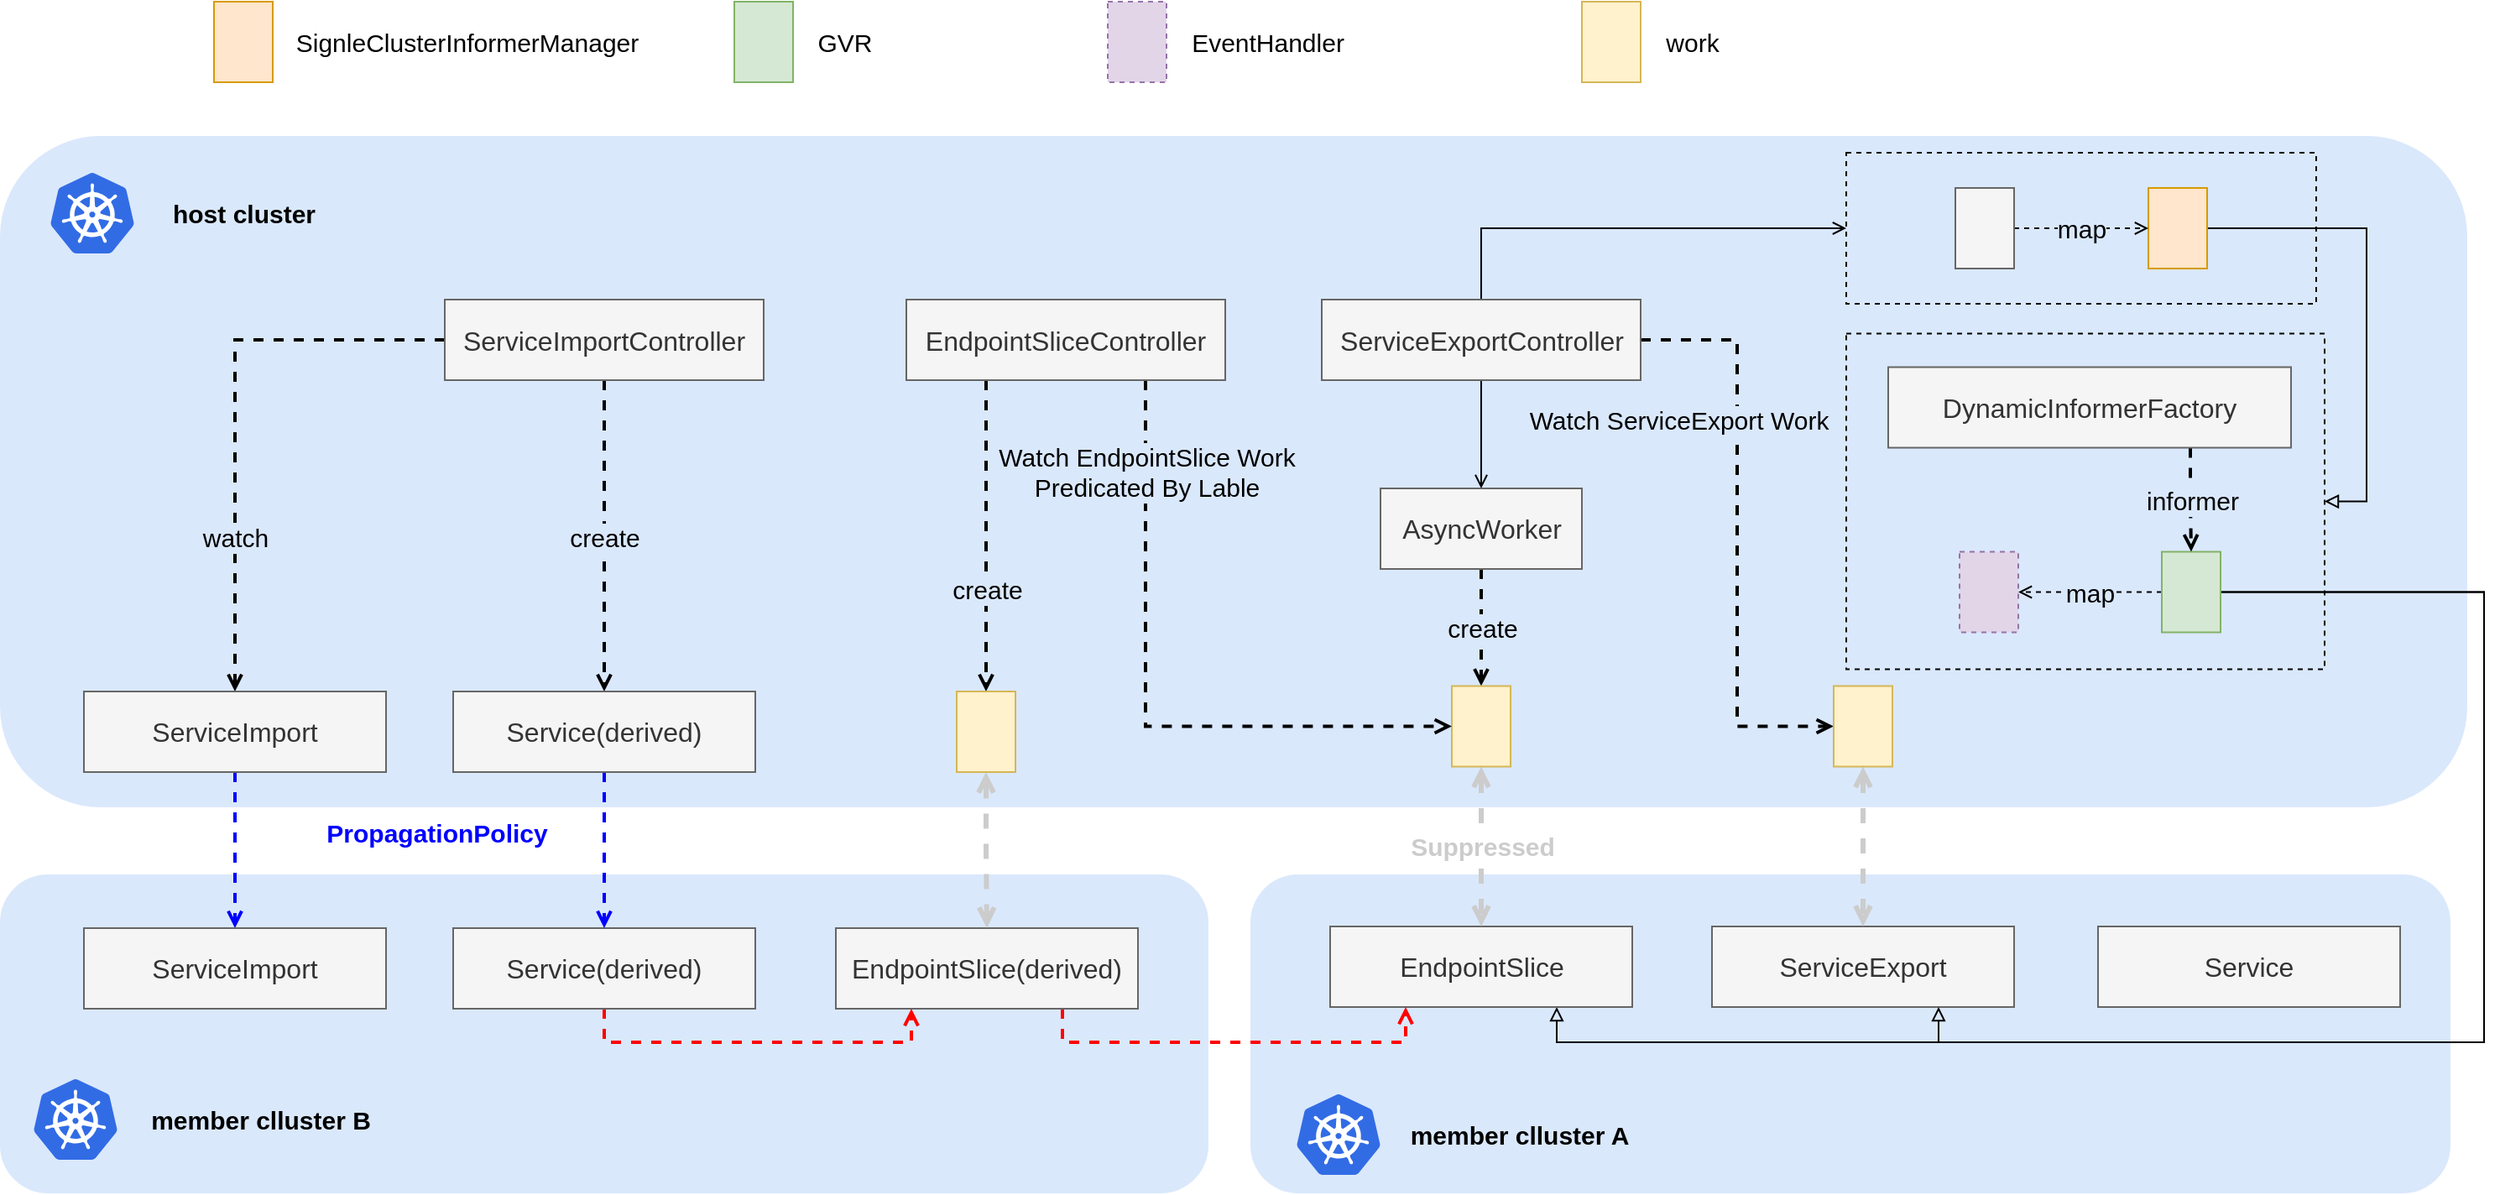 <mxfile version="21.0.6" type="device" pages="3"><diagram id="itN0fbkcFp6HoMirj9sT" name="第 1 页"><mxGraphModel dx="2795" dy="1336" grid="1" gridSize="10" guides="1" tooltips="1" connect="1" arrows="1" fold="1" page="1" pageScale="1" pageWidth="827" pageHeight="1169" math="0" shadow="0"><root><mxCell id="0"/><mxCell id="1" parent="0"/><mxCell id="tKoxaDnk3DRDEVl7lysq-1" value="" style="rounded=1;whiteSpace=wrap;html=1;fontSize=16;fillColor=#DAE8FC;strokeColor=none;" parent="1" vertex="1"><mxGeometry x="-700" y="190" width="1470" height="400" as="geometry"/></mxCell><mxCell id="tKoxaDnk3DRDEVl7lysq-65" value="Watch ServiceExport Work" style="edgeStyle=orthogonalEdgeStyle;rounded=0;orthogonalLoop=1;jettySize=auto;html=1;exitX=1;exitY=0.5;exitDx=0;exitDy=0;entryX=0;entryY=0.5;entryDx=0;entryDy=0;dashed=1;labelBackgroundColor=#DAE8FC;strokeWidth=2;fontSize=15;fontColor=default;startArrow=none;startFill=0;endArrow=open;endFill=0;" parent="1" source="tKoxaDnk3DRDEVl7lysq-5" target="tKoxaDnk3DRDEVl7lysq-6" edge="1"><mxGeometry x="-0.386" y="-35" relative="1" as="geometry"><mxPoint y="-1" as="offset"/></mxGeometry></mxCell><mxCell id="tKoxaDnk3DRDEVl7lysq-97" style="edgeStyle=orthogonalEdgeStyle;rounded=0;orthogonalLoop=1;jettySize=auto;html=1;exitX=0.5;exitY=1;exitDx=0;exitDy=0;entryX=0.5;entryY=0;entryDx=0;entryDy=0;labelBackgroundColor=#DAE8FC;strokeColor=#000000;strokeWidth=1;fontSize=15;fontColor=default;startArrow=none;startFill=0;endArrow=open;endFill=0;" parent="1" source="tKoxaDnk3DRDEVl7lysq-5" target="tKoxaDnk3DRDEVl7lysq-43" edge="1"><mxGeometry relative="1" as="geometry"/></mxCell><mxCell id="tKoxaDnk3DRDEVl7lysq-107" style="edgeStyle=orthogonalEdgeStyle;rounded=0;orthogonalLoop=1;jettySize=auto;html=1;exitX=0.5;exitY=0;exitDx=0;exitDy=0;entryX=0;entryY=0.5;entryDx=0;entryDy=0;labelBackgroundColor=#DAE8FC;strokeColor=#000000;strokeWidth=1;fontSize=15;fontColor=default;startArrow=none;startFill=0;endArrow=open;endFill=0;" parent="1" source="tKoxaDnk3DRDEVl7lysq-5" target="tKoxaDnk3DRDEVl7lysq-19" edge="1"><mxGeometry relative="1" as="geometry"/></mxCell><mxCell id="tKoxaDnk3DRDEVl7lysq-5" value="ServiceExportController" style="rounded=0;whiteSpace=wrap;html=1;fontSize=16;fillColor=#f5f5f5;fontColor=#333333;strokeColor=#666666;" parent="1" vertex="1"><mxGeometry x="87.5" y="287.5" width="190" height="48" as="geometry"/></mxCell><mxCell id="tKoxaDnk3DRDEVl7lysq-10" value="" style="rounded=1;whiteSpace=wrap;html=1;fontSize=16;fillColor=#DAE8FC;strokeColor=none;" parent="1" vertex="1"><mxGeometry x="45" y="630" width="715" height="190" as="geometry"/></mxCell><mxCell id="tKoxaDnk3DRDEVl7lysq-11" value="ServiceExport" style="rounded=0;whiteSpace=wrap;html=1;fontSize=16;fillColor=#f5f5f5;fontColor=#333333;strokeColor=#666666;" parent="1" vertex="1"><mxGeometry x="320" y="661" width="180" height="48" as="geometry"/></mxCell><mxCell id="tKoxaDnk3DRDEVl7lysq-15" value="" style="rounded=0;whiteSpace=wrap;html=1;fontSize=16;fillColor=#ffe6cc;strokeColor=#d79b00;" parent="1" vertex="1"><mxGeometry x="-572.5" y="110" width="35" height="48" as="geometry"/></mxCell><mxCell id="tKoxaDnk3DRDEVl7lysq-16" value="SignleClusterInformerManager" style="text;html=1;align=center;verticalAlign=middle;resizable=0;points=[];autosize=1;strokeColor=none;fillColor=none;fontSize=15;" parent="1" vertex="1"><mxGeometry x="-537.5" y="119" width="230" height="30" as="geometry"/></mxCell><mxCell id="tKoxaDnk3DRDEVl7lysq-19" value="" style="rounded=0;whiteSpace=wrap;html=1;fontSize=16;fillColor=none;dashed=1;" parent="1" vertex="1"><mxGeometry x="400" y="200" width="280" height="90" as="geometry"/></mxCell><mxCell id="tKoxaDnk3DRDEVl7lysq-29" value="" style="rounded=0;whiteSpace=wrap;html=1;fontSize=16;fillColor=#d5e8d4;strokeColor=#82b366;" parent="1" vertex="1"><mxGeometry x="-262.5" y="110" width="35" height="48" as="geometry"/></mxCell><mxCell id="tKoxaDnk3DRDEVl7lysq-30" value="GVR" style="text;html=1;align=center;verticalAlign=middle;resizable=0;points=[];autosize=1;strokeColor=none;fillColor=none;fontSize=15;" parent="1" vertex="1"><mxGeometry x="-227.5" y="119" width="60" height="30" as="geometry"/></mxCell><mxCell id="tKoxaDnk3DRDEVl7lysq-32" value="" style="rounded=0;whiteSpace=wrap;html=1;fontSize=16;fillColor=none;dashed=1;" parent="1" vertex="1"><mxGeometry x="400" y="307.75" width="285" height="200" as="geometry"/></mxCell><mxCell id="tKoxaDnk3DRDEVl7lysq-33" value="" style="rounded=0;whiteSpace=wrap;html=1;fontSize=16;fillColor=#e1d5e7;strokeColor=#9673a6;dashed=1;" parent="1" vertex="1"><mxGeometry x="467.5" y="437.75" width="35" height="48" as="geometry"/></mxCell><mxCell id="tKoxaDnk3DRDEVl7lysq-105" value="map" style="edgeStyle=orthogonalEdgeStyle;rounded=0;orthogonalLoop=1;jettySize=auto;html=1;exitX=0;exitY=0.5;exitDx=0;exitDy=0;entryX=1;entryY=0.5;entryDx=0;entryDy=0;labelBackgroundColor=#DAE8FC;strokeColor=#000000;strokeWidth=1;fontSize=15;fontColor=default;startArrow=none;startFill=0;endArrow=open;endFill=0;dashed=1;" parent="1" source="tKoxaDnk3DRDEVl7lysq-31" target="tKoxaDnk3DRDEVl7lysq-33" edge="1"><mxGeometry relative="1" as="geometry"/></mxCell><mxCell id="tKoxaDnk3DRDEVl7lysq-124" style="edgeStyle=orthogonalEdgeStyle;rounded=0;orthogonalLoop=1;jettySize=auto;html=1;exitX=1;exitY=0.5;exitDx=0;exitDy=0;labelBackgroundColor=#DAE8FC;strokeColor=#000000;strokeWidth=1;fontSize=15;fontColor=#0000FF;startArrow=none;startFill=0;endArrow=block;endFill=0;entryX=0.75;entryY=1;entryDx=0;entryDy=0;" parent="1" source="tKoxaDnk3DRDEVl7lysq-31" target="tKoxaDnk3DRDEVl7lysq-11" edge="1"><mxGeometry relative="1" as="geometry"><mxPoint x="540" y="830" as="targetPoint"/><Array as="points"><mxPoint x="780" y="462"/><mxPoint x="780" y="730"/><mxPoint x="455" y="730"/></Array></mxGeometry></mxCell><mxCell id="tKoxaDnk3DRDEVl7lysq-125" style="edgeStyle=orthogonalEdgeStyle;rounded=0;orthogonalLoop=1;jettySize=auto;html=1;exitX=1;exitY=0.5;exitDx=0;exitDy=0;entryX=0.75;entryY=1;entryDx=0;entryDy=0;labelBackgroundColor=#DAE8FC;strokeColor=#000000;strokeWidth=1;fontSize=15;fontColor=#0000FF;startArrow=none;startFill=0;endArrow=block;endFill=0;" parent="1" source="tKoxaDnk3DRDEVl7lysq-31" target="tKoxaDnk3DRDEVl7lysq-39" edge="1"><mxGeometry relative="1" as="geometry"><Array as="points"><mxPoint x="780" y="462"/><mxPoint x="780" y="730"/><mxPoint x="228" y="730"/></Array></mxGeometry></mxCell><mxCell id="tKoxaDnk3DRDEVl7lysq-31" value="" style="rounded=0;whiteSpace=wrap;html=1;fontSize=16;fillColor=#d5e8d4;strokeColor=#82b366;" parent="1" vertex="1"><mxGeometry x="588" y="437.75" width="35" height="48" as="geometry"/></mxCell><mxCell id="tKoxaDnk3DRDEVl7lysq-34" value="" style="rounded=0;whiteSpace=wrap;html=1;fontSize=16;fillColor=#e1d5e7;strokeColor=#9673a6;dashed=1;" parent="1" vertex="1"><mxGeometry x="-40" y="110" width="35" height="48" as="geometry"/></mxCell><mxCell id="tKoxaDnk3DRDEVl7lysq-35" value="EventHandler" style="text;html=1;align=center;verticalAlign=middle;resizable=0;points=[];autosize=1;strokeColor=none;fillColor=none;fontSize=15;" parent="1" vertex="1"><mxGeometry y="119" width="110" height="30" as="geometry"/></mxCell><mxCell id="tKoxaDnk3DRDEVl7lysq-103" style="edgeStyle=orthogonalEdgeStyle;rounded=0;orthogonalLoop=1;jettySize=auto;html=1;exitX=1;exitY=0.5;exitDx=0;exitDy=0;entryX=1;entryY=0.5;entryDx=0;entryDy=0;labelBackgroundColor=#DAE8FC;strokeColor=#000000;strokeWidth=1;fontSize=15;fontColor=default;startArrow=none;startFill=0;endArrow=block;endFill=0;" parent="1" source="tKoxaDnk3DRDEVl7lysq-14" target="tKoxaDnk3DRDEVl7lysq-32" edge="1"><mxGeometry relative="1" as="geometry"><Array as="points"><mxPoint x="710" y="244.75"/><mxPoint x="710" y="407.75"/></Array></mxGeometry></mxCell><mxCell id="tKoxaDnk3DRDEVl7lysq-14" value="" style="rounded=0;whiteSpace=wrap;html=1;fontSize=16;fillColor=#ffe6cc;strokeColor=#d79b00;" parent="1" vertex="1"><mxGeometry x="580" y="221" width="35" height="48" as="geometry"/></mxCell><mxCell id="tKoxaDnk3DRDEVl7lysq-18" value="map" style="edgeStyle=orthogonalEdgeStyle;rounded=0;orthogonalLoop=1;jettySize=auto;html=1;exitX=1;exitY=0.5;exitDx=0;exitDy=0;entryX=0;entryY=0.5;entryDx=0;entryDy=0;labelBackgroundColor=#DAE8FC;fontSize=15;endArrow=open;endFill=0;dashed=1;" parent="1" source="tKoxaDnk3DRDEVl7lysq-17" target="tKoxaDnk3DRDEVl7lysq-14" edge="1"><mxGeometry relative="1" as="geometry"/></mxCell><mxCell id="tKoxaDnk3DRDEVl7lysq-17" value="" style="rounded=0;whiteSpace=wrap;html=1;fontSize=16;fillColor=#f5f5f5;strokeColor=#666666;fontColor=#333333;" parent="1" vertex="1"><mxGeometry x="465" y="221" width="35" height="48" as="geometry"/></mxCell><mxCell id="tKoxaDnk3DRDEVl7lysq-39" value="EndpointSlice" style="rounded=0;whiteSpace=wrap;html=1;fontSize=16;fillColor=#f5f5f5;fontColor=#333333;strokeColor=#666666;" parent="1" vertex="1"><mxGeometry x="92.5" y="661" width="180" height="48" as="geometry"/></mxCell><mxCell id="tKoxaDnk3DRDEVl7lysq-58" value="create" style="edgeStyle=orthogonalEdgeStyle;rounded=0;orthogonalLoop=1;jettySize=auto;html=1;exitX=0.5;exitY=1;exitDx=0;exitDy=0;entryX=0.5;entryY=0;entryDx=0;entryDy=0;labelBackgroundColor=#DAE8FC;strokeWidth=2;fontSize=15;startArrow=none;startFill=0;endArrow=open;endFill=0;dashed=1;" parent="1" source="tKoxaDnk3DRDEVl7lysq-43" target="tKoxaDnk3DRDEVl7lysq-56" edge="1"><mxGeometry relative="1" as="geometry"/></mxCell><mxCell id="tKoxaDnk3DRDEVl7lysq-47" value="" style="rounded=0;whiteSpace=wrap;html=1;fontSize=16;fillColor=#fff2cc;strokeColor=#d6b656;" parent="1" vertex="1"><mxGeometry x="242.5" y="110" width="35" height="48" as="geometry"/></mxCell><mxCell id="tKoxaDnk3DRDEVl7lysq-48" value="work" style="text;html=1;align=center;verticalAlign=middle;resizable=0;points=[];autosize=1;strokeColor=none;fillColor=none;fontSize=15;" parent="1" vertex="1"><mxGeometry x="277.5" y="119" width="60" height="30" as="geometry"/></mxCell><mxCell id="tKoxaDnk3DRDEVl7lysq-55" style="edgeStyle=orthogonalEdgeStyle;rounded=0;orthogonalLoop=1;jettySize=auto;html=1;exitX=0.5;exitY=1;exitDx=0;exitDy=0;entryX=0.5;entryY=0;entryDx=0;entryDy=0;labelBackgroundColor=#DAE8FC;strokeWidth=3;fontSize=15;endArrow=open;endFill=0;startArrow=open;startFill=0;dashed=1;fillColor=#f5f5f5;strokeColor=#CCCCCC;" parent="1" source="tKoxaDnk3DRDEVl7lysq-6" target="tKoxaDnk3DRDEVl7lysq-11" edge="1"><mxGeometry relative="1" as="geometry"/></mxCell><mxCell id="tKoxaDnk3DRDEVl7lysq-57" value="Suppressed" style="edgeStyle=orthogonalEdgeStyle;rounded=0;orthogonalLoop=1;jettySize=auto;html=1;exitX=0.5;exitY=1;exitDx=0;exitDy=0;entryX=0.5;entryY=0;entryDx=0;entryDy=0;dashed=1;labelBackgroundColor=default;strokeWidth=3;fontSize=15;startArrow=open;startFill=0;endArrow=open;endFill=0;fontStyle=1;fillColor=#f5f5f5;strokeColor=#CCCCCC;fontColor=#CCCCCC;" parent="1" source="tKoxaDnk3DRDEVl7lysq-56" target="tKoxaDnk3DRDEVl7lysq-39" edge="1"><mxGeometry relative="1" as="geometry"/></mxCell><mxCell id="tKoxaDnk3DRDEVl7lysq-56" value="" style="rounded=0;whiteSpace=wrap;html=1;fontSize=16;fillColor=#fff2cc;strokeColor=#d6b656;" parent="1" vertex="1"><mxGeometry x="165" y="517.75" width="35" height="48" as="geometry"/></mxCell><mxCell id="tKoxaDnk3DRDEVl7lysq-102" value="informer" style="edgeStyle=orthogonalEdgeStyle;rounded=0;orthogonalLoop=1;jettySize=auto;html=1;exitX=0.75;exitY=1;exitDx=0;exitDy=0;entryX=0.5;entryY=0;entryDx=0;entryDy=0;labelBackgroundColor=#DAE8FC;strokeColor=#000000;strokeWidth=2;fontSize=15;fontColor=default;startArrow=none;startFill=0;endArrow=open;endFill=0;dashed=1;" parent="1" source="tKoxaDnk3DRDEVl7lysq-71" target="tKoxaDnk3DRDEVl7lysq-31" edge="1"><mxGeometry relative="1" as="geometry"/></mxCell><mxCell id="tKoxaDnk3DRDEVl7lysq-71" value="DynamicInformerFactory" style="rounded=0;whiteSpace=wrap;html=1;fontSize=16;fontColor=#333333;fillColor=#f5f5f5;strokeColor=#666666;" parent="1" vertex="1"><mxGeometry x="425" y="327.75" width="240" height="48" as="geometry"/></mxCell><mxCell id="tKoxaDnk3DRDEVl7lysq-83" value="create" style="edgeStyle=orthogonalEdgeStyle;rounded=0;orthogonalLoop=1;jettySize=auto;html=1;exitX=0.25;exitY=1;exitDx=0;exitDy=0;entryX=0.5;entryY=0;entryDx=0;entryDy=0;dashed=1;labelBackgroundColor=#DAE8FC;strokeColor=#000000;strokeWidth=2;fontSize=15;fontColor=default;startArrow=none;startFill=0;endArrow=open;endFill=0;" parent="1" source="tKoxaDnk3DRDEVl7lysq-75" target="tKoxaDnk3DRDEVl7lysq-82" edge="1"><mxGeometry x="0.327" relative="1" as="geometry"><mxPoint y="1" as="offset"/></mxGeometry></mxCell><mxCell id="tKoxaDnk3DRDEVl7lysq-96" value="Watch EndpointSlice Work&lt;br&gt;Predicated By Lable" style="edgeStyle=orthogonalEdgeStyle;rounded=0;orthogonalLoop=1;jettySize=auto;html=1;exitX=0.75;exitY=1;exitDx=0;exitDy=0;entryX=0;entryY=0.5;entryDx=0;entryDy=0;labelBackgroundColor=#DAE8FC;strokeColor=#000000;strokeWidth=2;fontSize=15;fontColor=default;startArrow=none;startFill=0;endArrow=open;endFill=0;dashed=1;" parent="1" source="tKoxaDnk3DRDEVl7lysq-75" target="tKoxaDnk3DRDEVl7lysq-56" edge="1"><mxGeometry x="-0.72" relative="1" as="geometry"><mxPoint as="offset"/></mxGeometry></mxCell><mxCell id="tKoxaDnk3DRDEVl7lysq-75" value="EndpointSliceController" style="rounded=0;whiteSpace=wrap;html=1;fontSize=16;fillColor=#f5f5f5;fontColor=#333333;strokeColor=#666666;" parent="1" vertex="1"><mxGeometry x="-160" y="287.5" width="190" height="48" as="geometry"/></mxCell><mxCell id="tKoxaDnk3DRDEVl7lysq-6" value="" style="rounded=0;whiteSpace=wrap;html=1;fontSize=16;fillColor=#fff2cc;strokeColor=#d6b656;" parent="1" vertex="1"><mxGeometry x="392.5" y="517.75" width="35" height="48" as="geometry"/></mxCell><mxCell id="tKoxaDnk3DRDEVl7lysq-77" value="" style="rounded=1;whiteSpace=wrap;html=1;fontSize=16;fillColor=#DAE8FC;strokeColor=none;" parent="1" vertex="1"><mxGeometry x="-700" y="630" width="720" height="190" as="geometry"/></mxCell><mxCell id="tKoxaDnk3DRDEVl7lysq-123" style="edgeStyle=orthogonalEdgeStyle;rounded=0;orthogonalLoop=1;jettySize=auto;html=1;exitX=0.75;exitY=1;exitDx=0;exitDy=0;entryX=0.25;entryY=1;entryDx=0;entryDy=0;dashed=1;labelBackgroundColor=#DAE8FC;strokeColor=#FF0000;strokeWidth=2;fontSize=15;fontColor=#0000FF;startArrow=none;startFill=0;endArrow=open;endFill=0;" parent="1" source="tKoxaDnk3DRDEVl7lysq-78" target="tKoxaDnk3DRDEVl7lysq-39" edge="1"><mxGeometry relative="1" as="geometry"><Array as="points"><mxPoint x="-67" y="730"/><mxPoint x="137" y="730"/></Array></mxGeometry></mxCell><mxCell id="tKoxaDnk3DRDEVl7lysq-78" value="EndpointSlice(derived)" style="rounded=0;whiteSpace=wrap;html=1;fontSize=16;fillColor=#f5f5f5;fontColor=#333333;strokeColor=#666666;" parent="1" vertex="1"><mxGeometry x="-202" y="662" width="180" height="48" as="geometry"/></mxCell><mxCell id="tKoxaDnk3DRDEVl7lysq-81" value="create" style="edgeStyle=orthogonalEdgeStyle;rounded=0;orthogonalLoop=1;jettySize=auto;html=1;exitX=0.5;exitY=1;exitDx=0;exitDy=0;entryX=0.5;entryY=0;entryDx=0;entryDy=0;dashed=1;labelBackgroundColor=#DAE8FC;strokeColor=#000000;strokeWidth=2;fontSize=15;fontColor=default;startArrow=none;startFill=0;endArrow=open;endFill=0;" parent="1" source="tKoxaDnk3DRDEVl7lysq-79" target="tKoxaDnk3DRDEVl7lysq-115" edge="1"><mxGeometry relative="1" as="geometry"><mxPoint x="-300.0" y="516.5" as="targetPoint"/></mxGeometry></mxCell><mxCell id="tKoxaDnk3DRDEVl7lysq-109" value="watch" style="edgeStyle=orthogonalEdgeStyle;rounded=0;orthogonalLoop=1;jettySize=auto;html=1;exitX=0;exitY=0.5;exitDx=0;exitDy=0;entryX=0.5;entryY=0;entryDx=0;entryDy=0;labelBackgroundColor=#DAE8FC;strokeColor=#000000;strokeWidth=2;fontSize=15;fontColor=default;startArrow=none;startFill=0;endArrow=open;endFill=0;dashed=1;" parent="1" source="tKoxaDnk3DRDEVl7lysq-79" target="tKoxaDnk3DRDEVl7lysq-108" edge="1"><mxGeometry x="0.455" relative="1" as="geometry"><mxPoint y="-1" as="offset"/></mxGeometry></mxCell><mxCell id="tKoxaDnk3DRDEVl7lysq-79" value="ServiceImportController" style="rounded=0;whiteSpace=wrap;html=1;fontSize=16;fillColor=#f5f5f5;fontColor=#333333;strokeColor=#666666;" parent="1" vertex="1"><mxGeometry x="-435" y="287.5" width="190" height="48" as="geometry"/></mxCell><mxCell id="tKoxaDnk3DRDEVl7lysq-85" style="edgeStyle=orthogonalEdgeStyle;rounded=0;orthogonalLoop=1;jettySize=auto;html=1;exitX=0.5;exitY=1;exitDx=0;exitDy=0;entryX=0.5;entryY=0;entryDx=0;entryDy=0;dashed=1;labelBackgroundColor=#DAE8FC;strokeColor=#CCCCCC;strokeWidth=3;fontSize=15;fontColor=default;startArrow=open;startFill=0;endArrow=open;endFill=0;" parent="1" source="tKoxaDnk3DRDEVl7lysq-82" target="tKoxaDnk3DRDEVl7lysq-78" edge="1"><mxGeometry relative="1" as="geometry"/></mxCell><mxCell id="tKoxaDnk3DRDEVl7lysq-82" value="" style="rounded=0;whiteSpace=wrap;html=1;fontSize=16;fillColor=#fff2cc;strokeColor=#d6b656;" parent="1" vertex="1"><mxGeometry x="-130" y="521" width="35" height="48" as="geometry"/></mxCell><mxCell id="tKoxaDnk3DRDEVl7lysq-122" style="edgeStyle=orthogonalEdgeStyle;rounded=0;orthogonalLoop=1;jettySize=auto;html=1;exitX=0.5;exitY=1;exitDx=0;exitDy=0;entryX=0.25;entryY=1;entryDx=0;entryDy=0;dashed=1;labelBackgroundColor=#DAE8FC;strokeColor=#FF0000;strokeWidth=2;fontSize=15;fontColor=#0000FF;startArrow=none;startFill=0;endArrow=open;endFill=0;" parent="1" source="tKoxaDnk3DRDEVl7lysq-86" target="tKoxaDnk3DRDEVl7lysq-78" edge="1"><mxGeometry relative="1" as="geometry"><Array as="points"><mxPoint x="-340" y="730"/><mxPoint x="-157" y="730"/></Array></mxGeometry></mxCell><mxCell id="tKoxaDnk3DRDEVl7lysq-86" value="Service(derived)" style="rounded=0;whiteSpace=wrap;html=1;fontSize=16;fillColor=#f5f5f5;fontColor=#333333;strokeColor=#666666;" parent="1" vertex="1"><mxGeometry x="-430" y="662" width="180" height="48" as="geometry"/></mxCell><mxCell id="tKoxaDnk3DRDEVl7lysq-88" value="Service" style="rounded=0;whiteSpace=wrap;html=1;fontSize=16;fillColor=#f5f5f5;fontColor=#333333;strokeColor=#666666;" parent="1" vertex="1"><mxGeometry x="550" y="661" width="180" height="48" as="geometry"/></mxCell><mxCell id="tKoxaDnk3DRDEVl7lysq-43" value="AsyncWorker" style="rounded=0;whiteSpace=wrap;html=1;fontSize=16;fillColor=#f5f5f5;fontColor=#333333;strokeColor=#666666;" parent="1" vertex="1"><mxGeometry x="122.5" y="400" width="120" height="48" as="geometry"/></mxCell><mxCell id="tKoxaDnk3DRDEVl7lysq-119" style="edgeStyle=orthogonalEdgeStyle;rounded=0;orthogonalLoop=1;jettySize=auto;html=1;exitX=0.5;exitY=1;exitDx=0;exitDy=0;entryX=0.5;entryY=0;entryDx=0;entryDy=0;dashed=1;labelBackgroundColor=#DAE8FC;strokeColor=#0000FF;strokeWidth=2;fontSize=15;fontColor=default;startArrow=none;startFill=0;endArrow=open;endFill=0;" parent="1" source="tKoxaDnk3DRDEVl7lysq-108" target="tKoxaDnk3DRDEVl7lysq-118" edge="1"><mxGeometry relative="1" as="geometry"/></mxCell><mxCell id="tKoxaDnk3DRDEVl7lysq-108" value="ServiceImport" style="rounded=0;whiteSpace=wrap;html=1;fontSize=16;fillColor=#f5f5f5;fontColor=#333333;strokeColor=#666666;" parent="1" vertex="1"><mxGeometry x="-650" y="521" width="180" height="48" as="geometry"/></mxCell><mxCell id="tKoxaDnk3DRDEVl7lysq-117" style="edgeStyle=orthogonalEdgeStyle;rounded=0;orthogonalLoop=1;jettySize=auto;html=1;exitX=0.5;exitY=1;exitDx=0;exitDy=0;entryX=0.5;entryY=0;entryDx=0;entryDy=0;dashed=1;labelBackgroundColor=#DAE8FC;strokeColor=#0000FF;strokeWidth=2;fontSize=15;fontColor=default;startArrow=none;startFill=0;endArrow=open;endFill=0;" parent="1" source="tKoxaDnk3DRDEVl7lysq-115" target="tKoxaDnk3DRDEVl7lysq-86" edge="1"><mxGeometry relative="1" as="geometry"/></mxCell><mxCell id="tKoxaDnk3DRDEVl7lysq-115" value="Service(derived)" style="rounded=0;whiteSpace=wrap;html=1;fontSize=16;fillColor=#f5f5f5;fontColor=#333333;strokeColor=#666666;" parent="1" vertex="1"><mxGeometry x="-430" y="521" width="180" height="48" as="geometry"/></mxCell><mxCell id="tKoxaDnk3DRDEVl7lysq-118" value="ServiceImport" style="rounded=0;whiteSpace=wrap;html=1;fontSize=16;fillColor=#f5f5f5;fontColor=#333333;strokeColor=#666666;" parent="1" vertex="1"><mxGeometry x="-650" y="662" width="180" height="48" as="geometry"/></mxCell><mxCell id="tKoxaDnk3DRDEVl7lysq-121" value="PropagationPolicy" style="text;html=1;align=center;verticalAlign=middle;resizable=0;points=[];autosize=1;strokeColor=none;fillColor=none;fontSize=15;fontColor=#0000FF;fontStyle=1" parent="1" vertex="1"><mxGeometry x="-520" y="590" width="160" height="30" as="geometry"/></mxCell><mxCell id="tKoxaDnk3DRDEVl7lysq-126" value="host cluster" style="text;html=1;align=center;verticalAlign=middle;resizable=0;points=[];autosize=1;fontSize=15;fontStyle=1" parent="1" vertex="1"><mxGeometry x="-610" y="221" width="110" height="30" as="geometry"/></mxCell><mxCell id="tKoxaDnk3DRDEVl7lysq-127" value="member clluster B" style="text;html=1;align=center;verticalAlign=middle;resizable=0;points=[];autosize=1;fontSize=15;fontStyle=1" parent="1" vertex="1"><mxGeometry x="-620" y="761" width="150" height="30" as="geometry"/></mxCell><mxCell id="tKoxaDnk3DRDEVl7lysq-128" value="member clluster A" style="text;html=1;align=center;verticalAlign=middle;resizable=0;points=[];autosize=1;fontSize=15;fontStyle=1" parent="1" vertex="1"><mxGeometry x="130" y="770" width="150" height="30" as="geometry"/></mxCell><mxCell id="tKoxaDnk3DRDEVl7lysq-129" value="" style="sketch=0;aspect=fixed;html=1;points=[];align=center;image;fontSize=12;image=img/lib/mscae/Kubernetes.svg;rounded=1;fontColor=#0000FF;fillColor=none;" parent="1" vertex="1"><mxGeometry x="-670" y="212" width="50" height="48" as="geometry"/></mxCell><mxCell id="tKoxaDnk3DRDEVl7lysq-130" value="" style="sketch=0;aspect=fixed;html=1;points=[];align=center;image;fontSize=12;image=img/lib/mscae/Kubernetes.svg;rounded=1;fontColor=#0000FF;fillColor=none;" parent="1" vertex="1"><mxGeometry x="-680" y="752" width="50" height="48" as="geometry"/></mxCell><mxCell id="tKoxaDnk3DRDEVl7lysq-131" value="" style="sketch=0;aspect=fixed;html=1;points=[];align=center;image;fontSize=12;image=img/lib/mscae/Kubernetes.svg;rounded=1;fontColor=#0000FF;fillColor=none;" parent="1" vertex="1"><mxGeometry x="72.5" y="761" width="50" height="48" as="geometry"/></mxCell></root></mxGraphModel></diagram><diagram id="xkDj-RG7NjEFZyG53hD5" name="Page-2"><mxGraphModel dx="2364" dy="1028" grid="1" gridSize="10" guides="1" tooltips="1" connect="1" arrows="1" fold="1" page="1" pageScale="1" pageWidth="850" pageHeight="1100" math="0" shadow="0"><root><mxCell id="0"/><mxCell id="1" parent="0"/><mxCell id="eM0YFf0_lfBDxoVqERCh-8" value="" style="rounded=1;whiteSpace=wrap;html=1;fontSize=16;fillColor=#dae8fc;strokeColor=none;" parent="1" vertex="1"><mxGeometry x="162.5" y="430" width="437.5" height="210" as="geometry"/></mxCell><mxCell id="eM0YFf0_lfBDxoVqERCh-2" value="" style="rounded=1;whiteSpace=wrap;html=1;fontSize=16;fillColor=#dae8fc;strokeColor=none;" parent="1" vertex="1"><mxGeometry x="165" y="190" width="755" height="210" as="geometry"/></mxCell><mxCell id="WTE7JUSgl6gnoQ-4C7vN-1" value="ServiceExporter" style="rounded=0;whiteSpace=wrap;html=1;fontSize=16;" parent="1" vertex="1"><mxGeometry x="210" y="210" width="150" height="50" as="geometry"/></mxCell><mxCell id="d7_MSSImn629Vr981Eg2-4" style="edgeStyle=orthogonalEdgeStyle;rounded=0;orthogonalLoop=1;jettySize=auto;html=1;exitX=0.5;exitY=1;exitDx=0;exitDy=0;entryX=0.5;entryY=0;entryDx=0;entryDy=0;dashed=1;endArrow=open;endFill=0;strokeWidth=2;strokeColor=#0000FF;" parent="1" source="WTE7JUSgl6gnoQ-4C7vN-1" target="d7_MSSImn629Vr981Eg2-3" edge="1"><mxGeometry relative="1" as="geometry"><mxPoint x="247.5" y="380" as="sourcePoint"/></mxGeometry></mxCell><mxCell id="d7_MSSImn629Vr981Eg2-1" value="" style="rounded=0;whiteSpace=wrap;html=1;fontSize=16;fillColor=#fff2cc;strokeColor=#d6b656;" parent="1" vertex="1"><mxGeometry x="130" y="100" width="35" height="48" as="geometry"/></mxCell><mxCell id="d7_MSSImn629Vr981Eg2-2" value="work" style="text;html=1;align=center;verticalAlign=middle;resizable=0;points=[];autosize=1;strokeColor=none;fillColor=none;fontSize=15;" parent="1" vertex="1"><mxGeometry x="165" y="109" width="60" height="30" as="geometry"/></mxCell><mxCell id="eM0YFf0_lfBDxoVqERCh-9" style="edgeStyle=orthogonalEdgeStyle;rounded=0;orthogonalLoop=1;jettySize=auto;html=1;exitX=0.5;exitY=1;exitDx=0;exitDy=0;entryX=0.5;entryY=0;entryDx=0;entryDy=0;dashed=1;endArrow=open;endFill=0;" parent="1" source="d7_MSSImn629Vr981Eg2-3" target="eM0YFf0_lfBDxoVqERCh-6" edge="1"><mxGeometry relative="1" as="geometry"/></mxCell><mxCell id="00FakYRu-HjDtpK4wXV8-6" value="II. Create" style="edgeStyle=orthogonalEdgeStyle;rounded=0;orthogonalLoop=1;jettySize=auto;html=1;exitX=1;exitY=0.5;exitDx=0;exitDy=0;entryX=0.25;entryY=1;entryDx=0;entryDy=0;dashed=1;labelBackgroundColor=#FFFFFF;strokeColor=#0000FF;strokeWidth=2;fontSize=15;fontColor=#0000FF;endArrow=open;endFill=0;fontStyle=1" parent="1" source="d7_MSSImn629Vr981Eg2-3" target="eM0YFf0_lfBDxoVqERCh-10" edge="1"><mxGeometry relative="1" as="geometry"/></mxCell><mxCell id="d7_MSSImn629Vr981Eg2-3" value="" style="rounded=0;whiteSpace=wrap;html=1;fontSize=16;fillColor=#fff2cc;strokeColor=#d6b656;" parent="1" vertex="1"><mxGeometry x="267.5" y="330" width="35" height="48" as="geometry"/></mxCell><mxCell id="eM0YFf0_lfBDxoVqERCh-5" value="I. apply" style="edgeStyle=orthogonalEdgeStyle;rounded=0;orthogonalLoop=1;jettySize=auto;html=1;dashed=1;endArrow=open;endFill=0;fontSize=15;fontStyle=1;strokeWidth=2;strokeColor=#0000FF;labelBackgroundColor=#FFFFFF;fontColor=#0000FF;" parent="1" source="eM0YFf0_lfBDxoVqERCh-4" edge="1"><mxGeometry relative="1" as="geometry"><mxPoint x="280" y="295" as="targetPoint"/></mxGeometry></mxCell><mxCell id="eM0YFf0_lfBDxoVqERCh-4" value="PropagationPolicy" style="rounded=0;whiteSpace=wrap;html=1;fontSize=16;" parent="1" vertex="1"><mxGeometry x="-20" y="270" width="150" height="50" as="geometry"/></mxCell><mxCell id="eM0YFf0_lfBDxoVqERCh-6" value="ServiceExport" style="rounded=0;whiteSpace=wrap;html=1;fontSize=16;" parent="1" vertex="1"><mxGeometry x="210" y="460" width="150" height="50" as="geometry"/></mxCell><mxCell id="00FakYRu-HjDtpK4wXV8-9" value="III. Watch" style="edgeStyle=orthogonalEdgeStyle;rounded=0;orthogonalLoop=1;jettySize=auto;html=1;exitX=0.5;exitY=1;exitDx=0;exitDy=0;entryX=0.5;entryY=0;entryDx=0;entryDy=0;dashed=1;labelBackgroundColor=#FFFFFF;strokeColor=#0000FF;strokeWidth=2;fontSize=15;fontColor=#0000FF;endArrow=open;endFill=0;fontStyle=1" parent="1" source="eM0YFf0_lfBDxoVqERCh-10" target="WZ2EubcQY754ZinuAlEk-2" edge="1"><mxGeometry x="0.3" relative="1" as="geometry"><mxPoint as="offset"/></mxGeometry></mxCell><mxCell id="00FakYRu-HjDtpK4wXV8-10" value="IV. Create" style="edgeStyle=orthogonalEdgeStyle;rounded=0;orthogonalLoop=1;jettySize=auto;html=1;exitX=0.75;exitY=1;exitDx=0;exitDy=0;entryX=0;entryY=0.5;entryDx=0;entryDy=0;dashed=1;labelBackgroundColor=#FFFFFF;strokeColor=#0000FF;strokeWidth=2;fontSize=15;fontColor=#0000FF;endArrow=open;endFill=0;fontStyle=1" parent="1" source="eM0YFf0_lfBDxoVqERCh-10" target="00FakYRu-HjDtpK4wXV8-5" edge="1"><mxGeometry relative="1" as="geometry"/></mxCell><mxCell id="eM0YFf0_lfBDxoVqERCh-10" value="Informer" style="rounded=0;whiteSpace=wrap;html=1;fontSize=16;" parent="1" vertex="1"><mxGeometry x="410" y="210" width="120" height="50" as="geometry"/></mxCell><mxCell id="WZ2EubcQY754ZinuAlEk-1" value="Service" style="rounded=0;whiteSpace=wrap;html=1;fontSize=16;" parent="1" vertex="1"><mxGeometry x="210" y="550" width="150" height="50" as="geometry"/></mxCell><mxCell id="00FakYRu-HjDtpK4wXV8-8" style="edgeStyle=orthogonalEdgeStyle;rounded=0;orthogonalLoop=1;jettySize=auto;html=1;exitX=0.5;exitY=1;exitDx=0;exitDy=0;entryX=1;entryY=0.5;entryDx=0;entryDy=0;dashed=1;labelBackgroundColor=#FFFFFF;strokeColor=#CCCCCC;strokeWidth=2;fontSize=15;fontColor=#0000FF;endArrow=open;endFill=0;fillColor=#f5f5f5;" parent="1" source="WZ2EubcQY754ZinuAlEk-2" target="WZ2EubcQY754ZinuAlEk-1" edge="1"><mxGeometry relative="1" as="geometry"/></mxCell><mxCell id="WZ2EubcQY754ZinuAlEk-2" value="EndpointSlice" style="rounded=0;whiteSpace=wrap;html=1;fontSize=16;" parent="1" vertex="1"><mxGeometry x="395" y="460" width="150" height="50" as="geometry"/></mxCell><mxCell id="00FakYRu-HjDtpK4wXV8-12" style="edgeStyle=orthogonalEdgeStyle;rounded=0;orthogonalLoop=1;jettySize=auto;html=1;exitX=0.5;exitY=1;exitDx=0;exitDy=0;entryX=1;entryY=0.5;entryDx=0;entryDy=0;dashed=1;labelBackgroundColor=#FFFFFF;strokeWidth=1;fontSize=15;fontColor=#0000FF;endArrow=open;endFill=0;" parent="1" source="00FakYRu-HjDtpK4wXV8-5" target="WZ2EubcQY754ZinuAlEk-2" edge="1"><mxGeometry relative="1" as="geometry"/></mxCell><mxCell id="00FakYRu-HjDtpK4wXV8-5" value="" style="rounded=0;whiteSpace=wrap;html=1;fontSize=16;fillColor=#fff2cc;strokeColor=#d6b656;" parent="1" vertex="1"><mxGeometry x="650" y="330" width="35" height="48" as="geometry"/></mxCell><mxCell id="00FakYRu-HjDtpK4wXV8-14" value="I. Watch" style="edgeStyle=orthogonalEdgeStyle;rounded=0;orthogonalLoop=1;jettySize=auto;html=1;exitX=0.25;exitY=1;exitDx=0;exitDy=0;entryX=1;entryY=0.5;entryDx=0;entryDy=0;dashed=1;labelBackgroundColor=#FFFFFF;strokeColor=#FF0000;strokeWidth=2;fontSize=15;fontColor=#FF0000;endArrow=open;endFill=0;fontStyle=1" parent="1" source="00FakYRu-HjDtpK4wXV8-13" target="00FakYRu-HjDtpK4wXV8-5" edge="1"><mxGeometry relative="1" as="geometry"/></mxCell><mxCell id="00FakYRu-HjDtpK4wXV8-13" value="Controller" style="rounded=0;whiteSpace=wrap;html=1;fontSize=16;" parent="1" vertex="1"><mxGeometry x="750" y="210" width="120" height="50" as="geometry"/></mxCell></root></mxGraphModel></diagram><diagram id="-1xzzzQ3XbT9zbXDh2gy" name="第 3 页"><mxGraphModel dx="984" dy="668" grid="1" gridSize="10" guides="1" tooltips="1" connect="1" arrows="1" fold="1" page="1" pageScale="1" pageWidth="827" pageHeight="1169" math="0" shadow="0"><root><mxCell id="0"/><mxCell id="1" parent="0"/></root></mxGraphModel></diagram></mxfile>
